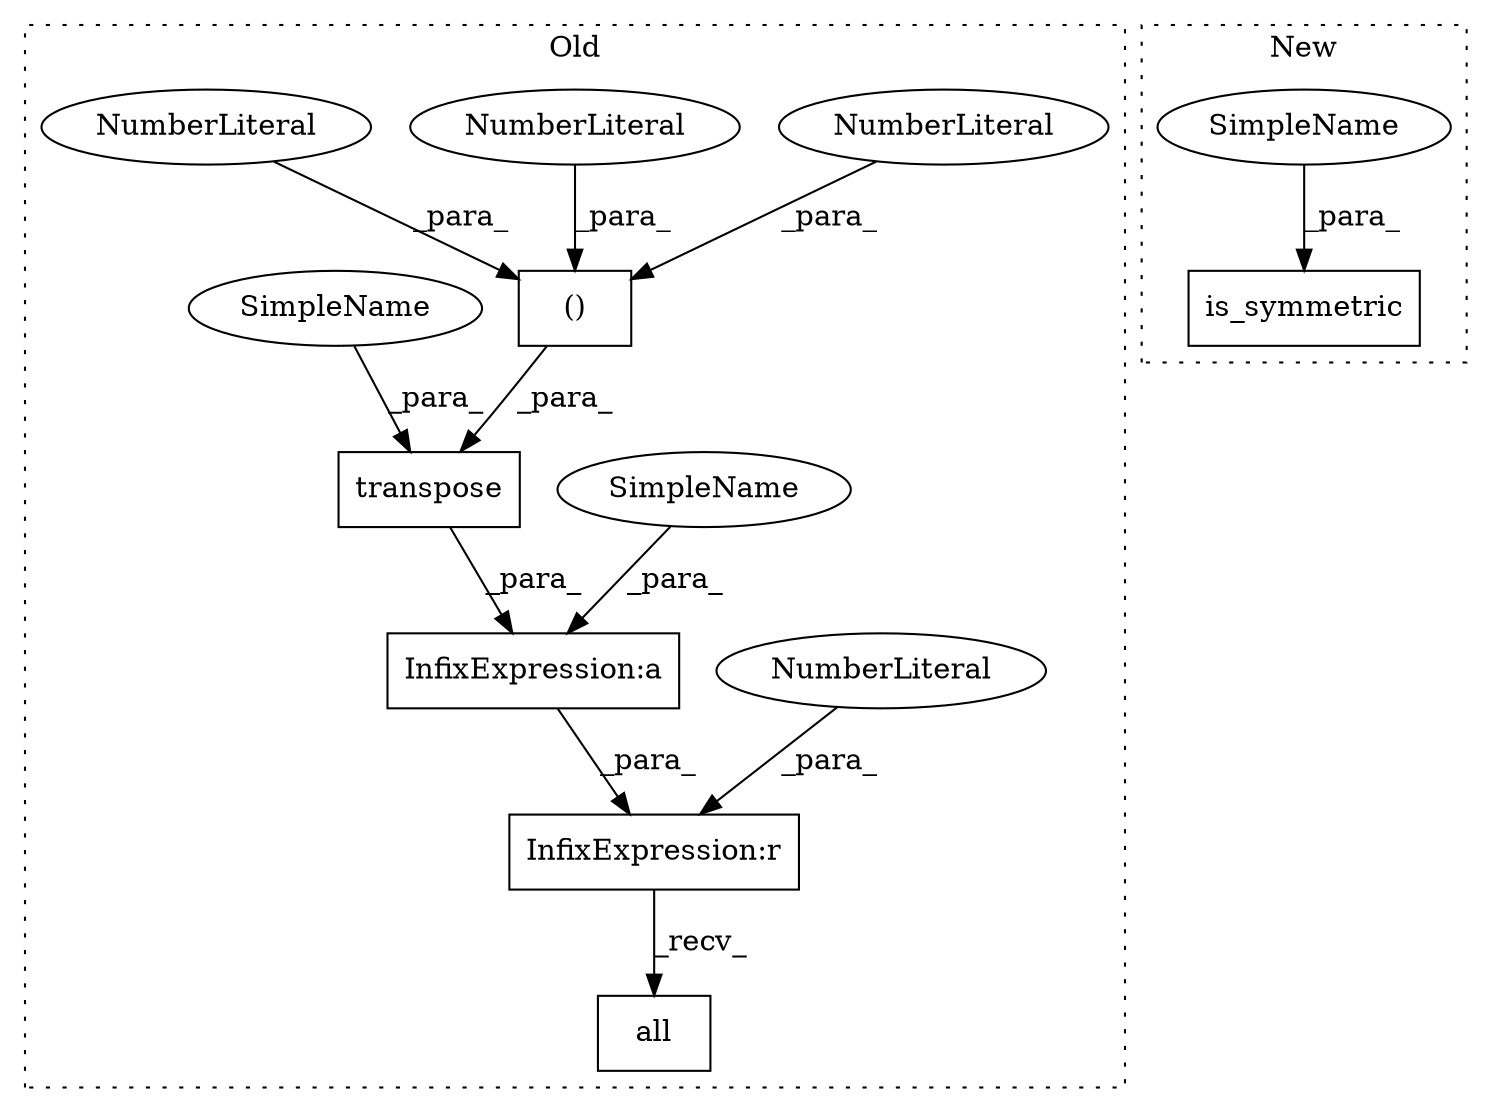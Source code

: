 digraph G {
subgraph cluster0 {
1 [label="()" a="106" s="2046" l="29" shape="box"];
3 [label="all" a="32" s="2085" l="5" shape="box"];
4 [label="InfixExpression:a" a="27" s="2016" l="3" shape="box"];
5 [label="InfixExpression:r" a="27" s="2078" l="4" shape="box"];
6 [label="NumberLiteral" a="34" s="2082" l="1" shape="ellipse"];
7 [label="NumberLiteral" a="34" s="2074" l="1" shape="ellipse"];
8 [label="NumberLiteral" a="34" s="2046" l="1" shape="ellipse"];
9 [label="NumberLiteral" a="34" s="2060" l="1" shape="ellipse"];
10 [label="transpose" a="32" s="2025,2075" l="10,2" shape="box"];
11 [label="SimpleName" a="42" s="2011" l="5" shape="ellipse"];
12 [label="SimpleName" a="42" s="2035" l="5" shape="ellipse"];
label = "Old";
style="dotted";
}
subgraph cluster1 {
2 [label="is_symmetric" a="32" s="2099,2117" l="13,1" shape="box"];
13 [label="SimpleName" a="42" s="2112" l="5" shape="ellipse"];
label = "New";
style="dotted";
}
1 -> 10 [label="_para_"];
4 -> 5 [label="_para_"];
5 -> 3 [label="_recv_"];
6 -> 5 [label="_para_"];
7 -> 1 [label="_para_"];
8 -> 1 [label="_para_"];
9 -> 1 [label="_para_"];
10 -> 4 [label="_para_"];
11 -> 4 [label="_para_"];
12 -> 10 [label="_para_"];
13 -> 2 [label="_para_"];
}